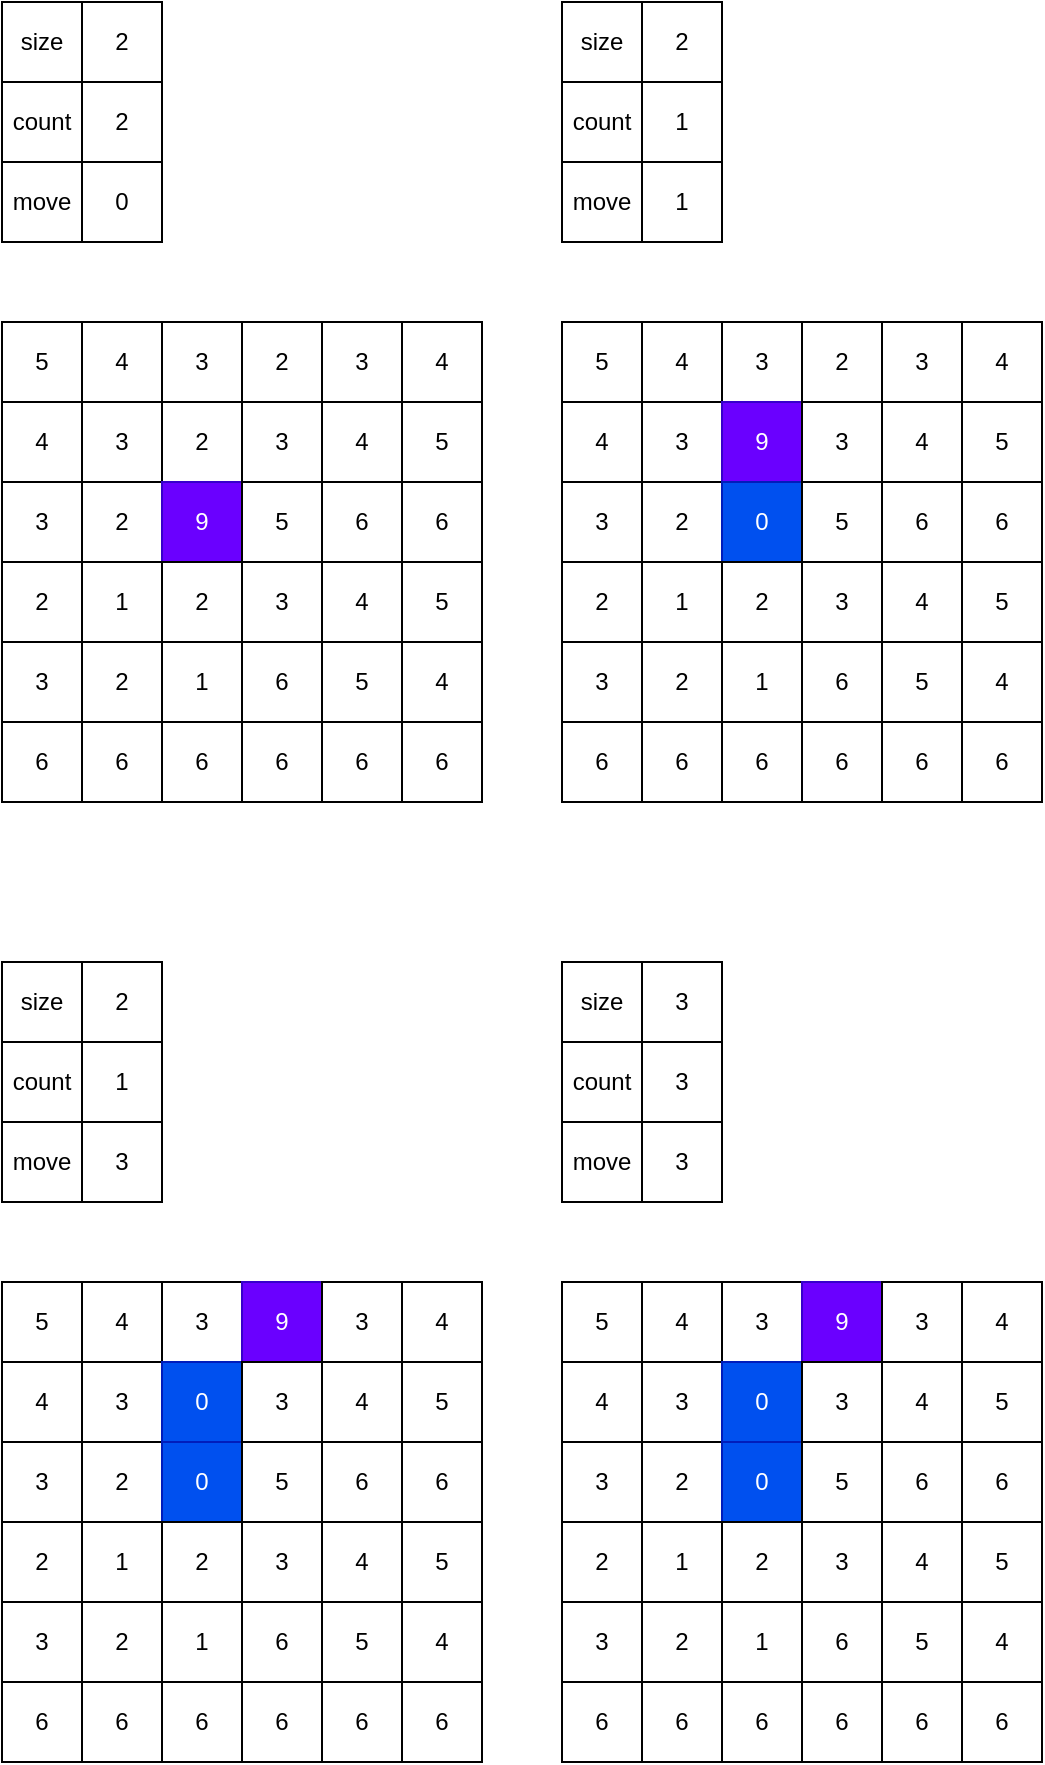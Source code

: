 <mxfile version="15.8.7" type="device"><diagram id="m2CiSZXXfGNlIaxVndh7" name="페이지-1"><mxGraphModel dx="813" dy="490" grid="1" gridSize="10" guides="1" tooltips="1" connect="1" arrows="1" fold="1" page="1" pageScale="1" pageWidth="6000" pageHeight="6000" math="0" shadow="0"><root><mxCell id="0"/><mxCell id="1" parent="0"/><mxCell id="XND_I08cCmSd48A9dcSu-1" value="5" style="rounded=0;whiteSpace=wrap;html=1;" vertex="1" parent="1"><mxGeometry x="560" y="320" width="40" height="40" as="geometry"/></mxCell><mxCell id="XND_I08cCmSd48A9dcSu-2" value="4" style="rounded=0;whiteSpace=wrap;html=1;" vertex="1" parent="1"><mxGeometry x="600" y="320" width="40" height="40" as="geometry"/></mxCell><mxCell id="XND_I08cCmSd48A9dcSu-3" value="3" style="rounded=0;whiteSpace=wrap;html=1;" vertex="1" parent="1"><mxGeometry x="640" y="320" width="40" height="40" as="geometry"/></mxCell><mxCell id="XND_I08cCmSd48A9dcSu-5" value="2" style="rounded=0;whiteSpace=wrap;html=1;" vertex="1" parent="1"><mxGeometry x="680" y="320" width="40" height="40" as="geometry"/></mxCell><mxCell id="XND_I08cCmSd48A9dcSu-6" value="3" style="rounded=0;whiteSpace=wrap;html=1;" vertex="1" parent="1"><mxGeometry x="720" y="320" width="40" height="40" as="geometry"/></mxCell><mxCell id="XND_I08cCmSd48A9dcSu-7" value="4" style="rounded=0;whiteSpace=wrap;html=1;" vertex="1" parent="1"><mxGeometry x="760" y="320" width="40" height="40" as="geometry"/></mxCell><mxCell id="XND_I08cCmSd48A9dcSu-8" value="4" style="rounded=0;whiteSpace=wrap;html=1;" vertex="1" parent="1"><mxGeometry x="560" y="360" width="40" height="40" as="geometry"/></mxCell><mxCell id="XND_I08cCmSd48A9dcSu-9" value="3" style="rounded=0;whiteSpace=wrap;html=1;" vertex="1" parent="1"><mxGeometry x="600" y="360" width="40" height="40" as="geometry"/></mxCell><mxCell id="XND_I08cCmSd48A9dcSu-10" value="2" style="rounded=0;whiteSpace=wrap;html=1;" vertex="1" parent="1"><mxGeometry x="640" y="360" width="40" height="40" as="geometry"/></mxCell><mxCell id="XND_I08cCmSd48A9dcSu-11" value="3" style="rounded=0;whiteSpace=wrap;html=1;" vertex="1" parent="1"><mxGeometry x="680" y="360" width="40" height="40" as="geometry"/></mxCell><mxCell id="XND_I08cCmSd48A9dcSu-12" value="4" style="rounded=0;whiteSpace=wrap;html=1;" vertex="1" parent="1"><mxGeometry x="720" y="360" width="40" height="40" as="geometry"/></mxCell><mxCell id="XND_I08cCmSd48A9dcSu-13" value="5" style="rounded=0;whiteSpace=wrap;html=1;" vertex="1" parent="1"><mxGeometry x="760" y="360" width="40" height="40" as="geometry"/></mxCell><mxCell id="XND_I08cCmSd48A9dcSu-14" value="3" style="rounded=0;whiteSpace=wrap;html=1;" vertex="1" parent="1"><mxGeometry x="560" y="400" width="40" height="40" as="geometry"/></mxCell><mxCell id="XND_I08cCmSd48A9dcSu-15" value="2" style="rounded=0;whiteSpace=wrap;html=1;" vertex="1" parent="1"><mxGeometry x="600" y="400" width="40" height="40" as="geometry"/></mxCell><mxCell id="XND_I08cCmSd48A9dcSu-16" value="9" style="rounded=0;whiteSpace=wrap;html=1;fillColor=#6a00ff;fontColor=#ffffff;strokeColor=#3700CC;" vertex="1" parent="1"><mxGeometry x="640" y="400" width="40" height="40" as="geometry"/></mxCell><mxCell id="XND_I08cCmSd48A9dcSu-17" value="5" style="rounded=0;whiteSpace=wrap;html=1;" vertex="1" parent="1"><mxGeometry x="680" y="400" width="40" height="40" as="geometry"/></mxCell><mxCell id="XND_I08cCmSd48A9dcSu-18" value="6" style="rounded=0;whiteSpace=wrap;html=1;" vertex="1" parent="1"><mxGeometry x="720" y="400" width="40" height="40" as="geometry"/></mxCell><mxCell id="XND_I08cCmSd48A9dcSu-19" value="6" style="rounded=0;whiteSpace=wrap;html=1;" vertex="1" parent="1"><mxGeometry x="760" y="400" width="40" height="40" as="geometry"/></mxCell><mxCell id="XND_I08cCmSd48A9dcSu-20" value="2" style="rounded=0;whiteSpace=wrap;html=1;" vertex="1" parent="1"><mxGeometry x="560" y="440" width="40" height="40" as="geometry"/></mxCell><mxCell id="XND_I08cCmSd48A9dcSu-21" value="1" style="rounded=0;whiteSpace=wrap;html=1;" vertex="1" parent="1"><mxGeometry x="600" y="440" width="40" height="40" as="geometry"/></mxCell><mxCell id="XND_I08cCmSd48A9dcSu-22" value="2" style="rounded=0;whiteSpace=wrap;html=1;" vertex="1" parent="1"><mxGeometry x="640" y="440" width="40" height="40" as="geometry"/></mxCell><mxCell id="XND_I08cCmSd48A9dcSu-23" value="3" style="rounded=0;whiteSpace=wrap;html=1;" vertex="1" parent="1"><mxGeometry x="680" y="440" width="40" height="40" as="geometry"/></mxCell><mxCell id="XND_I08cCmSd48A9dcSu-24" value="4" style="rounded=0;whiteSpace=wrap;html=1;" vertex="1" parent="1"><mxGeometry x="720" y="440" width="40" height="40" as="geometry"/></mxCell><mxCell id="XND_I08cCmSd48A9dcSu-25" value="5" style="rounded=0;whiteSpace=wrap;html=1;" vertex="1" parent="1"><mxGeometry x="760" y="440" width="40" height="40" as="geometry"/></mxCell><mxCell id="XND_I08cCmSd48A9dcSu-26" value="3" style="rounded=0;whiteSpace=wrap;html=1;" vertex="1" parent="1"><mxGeometry x="560" y="480" width="40" height="40" as="geometry"/></mxCell><mxCell id="XND_I08cCmSd48A9dcSu-27" value="2" style="rounded=0;whiteSpace=wrap;html=1;" vertex="1" parent="1"><mxGeometry x="600" y="480" width="40" height="40" as="geometry"/></mxCell><mxCell id="XND_I08cCmSd48A9dcSu-28" value="1" style="rounded=0;whiteSpace=wrap;html=1;" vertex="1" parent="1"><mxGeometry x="640" y="480" width="40" height="40" as="geometry"/></mxCell><mxCell id="XND_I08cCmSd48A9dcSu-29" value="6" style="rounded=0;whiteSpace=wrap;html=1;" vertex="1" parent="1"><mxGeometry x="680" y="480" width="40" height="40" as="geometry"/></mxCell><mxCell id="XND_I08cCmSd48A9dcSu-30" value="5" style="rounded=0;whiteSpace=wrap;html=1;" vertex="1" parent="1"><mxGeometry x="720" y="480" width="40" height="40" as="geometry"/></mxCell><mxCell id="XND_I08cCmSd48A9dcSu-31" value="4" style="rounded=0;whiteSpace=wrap;html=1;" vertex="1" parent="1"><mxGeometry x="760" y="480" width="40" height="40" as="geometry"/></mxCell><mxCell id="XND_I08cCmSd48A9dcSu-32" value="6" style="rounded=0;whiteSpace=wrap;html=1;" vertex="1" parent="1"><mxGeometry x="560" y="520" width="40" height="40" as="geometry"/></mxCell><mxCell id="XND_I08cCmSd48A9dcSu-33" value="6" style="rounded=0;whiteSpace=wrap;html=1;" vertex="1" parent="1"><mxGeometry x="600" y="520" width="40" height="40" as="geometry"/></mxCell><mxCell id="XND_I08cCmSd48A9dcSu-34" value="6" style="rounded=0;whiteSpace=wrap;html=1;" vertex="1" parent="1"><mxGeometry x="640" y="520" width="40" height="40" as="geometry"/></mxCell><mxCell id="XND_I08cCmSd48A9dcSu-35" value="6" style="rounded=0;whiteSpace=wrap;html=1;" vertex="1" parent="1"><mxGeometry x="680" y="520" width="40" height="40" as="geometry"/></mxCell><mxCell id="XND_I08cCmSd48A9dcSu-36" value="6" style="rounded=0;whiteSpace=wrap;html=1;" vertex="1" parent="1"><mxGeometry x="720" y="520" width="40" height="40" as="geometry"/></mxCell><mxCell id="XND_I08cCmSd48A9dcSu-37" value="6" style="rounded=0;whiteSpace=wrap;html=1;" vertex="1" parent="1"><mxGeometry x="760" y="520" width="40" height="40" as="geometry"/></mxCell><mxCell id="XND_I08cCmSd48A9dcSu-39" value="2" style="rounded=0;whiteSpace=wrap;html=1;" vertex="1" parent="1"><mxGeometry x="600" y="160" width="40" height="40" as="geometry"/></mxCell><mxCell id="XND_I08cCmSd48A9dcSu-40" value="size" style="rounded=0;whiteSpace=wrap;html=1;" vertex="1" parent="1"><mxGeometry x="560" y="160" width="40" height="40" as="geometry"/></mxCell><mxCell id="XND_I08cCmSd48A9dcSu-41" value="2" style="rounded=0;whiteSpace=wrap;html=1;" vertex="1" parent="1"><mxGeometry x="600" y="200" width="40" height="40" as="geometry"/></mxCell><mxCell id="XND_I08cCmSd48A9dcSu-42" value="count" style="rounded=0;whiteSpace=wrap;html=1;" vertex="1" parent="1"><mxGeometry x="560" y="200" width="40" height="40" as="geometry"/></mxCell><mxCell id="XND_I08cCmSd48A9dcSu-43" value="5" style="rounded=0;whiteSpace=wrap;html=1;" vertex="1" parent="1"><mxGeometry x="840" y="320" width="40" height="40" as="geometry"/></mxCell><mxCell id="XND_I08cCmSd48A9dcSu-44" value="4" style="rounded=0;whiteSpace=wrap;html=1;" vertex="1" parent="1"><mxGeometry x="880" y="320" width="40" height="40" as="geometry"/></mxCell><mxCell id="XND_I08cCmSd48A9dcSu-45" value="3" style="rounded=0;whiteSpace=wrap;html=1;" vertex="1" parent="1"><mxGeometry x="920" y="320" width="40" height="40" as="geometry"/></mxCell><mxCell id="XND_I08cCmSd48A9dcSu-46" value="2" style="rounded=0;whiteSpace=wrap;html=1;" vertex="1" parent="1"><mxGeometry x="960" y="320" width="40" height="40" as="geometry"/></mxCell><mxCell id="XND_I08cCmSd48A9dcSu-47" value="3" style="rounded=0;whiteSpace=wrap;html=1;" vertex="1" parent="1"><mxGeometry x="1000" y="320" width="40" height="40" as="geometry"/></mxCell><mxCell id="XND_I08cCmSd48A9dcSu-48" value="4" style="rounded=0;whiteSpace=wrap;html=1;" vertex="1" parent="1"><mxGeometry x="1040" y="320" width="40" height="40" as="geometry"/></mxCell><mxCell id="XND_I08cCmSd48A9dcSu-49" value="4" style="rounded=0;whiteSpace=wrap;html=1;" vertex="1" parent="1"><mxGeometry x="840" y="360" width="40" height="40" as="geometry"/></mxCell><mxCell id="XND_I08cCmSd48A9dcSu-50" value="3" style="rounded=0;whiteSpace=wrap;html=1;" vertex="1" parent="1"><mxGeometry x="880" y="360" width="40" height="40" as="geometry"/></mxCell><mxCell id="XND_I08cCmSd48A9dcSu-51" value="9" style="rounded=0;whiteSpace=wrap;html=1;fillColor=#6a00ff;fontColor=#ffffff;strokeColor=#3700CC;" vertex="1" parent="1"><mxGeometry x="920" y="360" width="40" height="40" as="geometry"/></mxCell><mxCell id="XND_I08cCmSd48A9dcSu-52" value="3" style="rounded=0;whiteSpace=wrap;html=1;" vertex="1" parent="1"><mxGeometry x="960" y="360" width="40" height="40" as="geometry"/></mxCell><mxCell id="XND_I08cCmSd48A9dcSu-53" value="4" style="rounded=0;whiteSpace=wrap;html=1;" vertex="1" parent="1"><mxGeometry x="1000" y="360" width="40" height="40" as="geometry"/></mxCell><mxCell id="XND_I08cCmSd48A9dcSu-54" value="5" style="rounded=0;whiteSpace=wrap;html=1;" vertex="1" parent="1"><mxGeometry x="1040" y="360" width="40" height="40" as="geometry"/></mxCell><mxCell id="XND_I08cCmSd48A9dcSu-55" value="3" style="rounded=0;whiteSpace=wrap;html=1;" vertex="1" parent="1"><mxGeometry x="840" y="400" width="40" height="40" as="geometry"/></mxCell><mxCell id="XND_I08cCmSd48A9dcSu-56" value="2" style="rounded=0;whiteSpace=wrap;html=1;" vertex="1" parent="1"><mxGeometry x="880" y="400" width="40" height="40" as="geometry"/></mxCell><mxCell id="XND_I08cCmSd48A9dcSu-57" value="0" style="rounded=0;whiteSpace=wrap;html=1;fillColor=#0050ef;fontColor=#ffffff;strokeColor=#001DBC;" vertex="1" parent="1"><mxGeometry x="920" y="400" width="40" height="40" as="geometry"/></mxCell><mxCell id="XND_I08cCmSd48A9dcSu-58" value="5" style="rounded=0;whiteSpace=wrap;html=1;" vertex="1" parent="1"><mxGeometry x="960" y="400" width="40" height="40" as="geometry"/></mxCell><mxCell id="XND_I08cCmSd48A9dcSu-59" value="6" style="rounded=0;whiteSpace=wrap;html=1;" vertex="1" parent="1"><mxGeometry x="1000" y="400" width="40" height="40" as="geometry"/></mxCell><mxCell id="XND_I08cCmSd48A9dcSu-60" value="6" style="rounded=0;whiteSpace=wrap;html=1;" vertex="1" parent="1"><mxGeometry x="1040" y="400" width="40" height="40" as="geometry"/></mxCell><mxCell id="XND_I08cCmSd48A9dcSu-61" value="2" style="rounded=0;whiteSpace=wrap;html=1;" vertex="1" parent="1"><mxGeometry x="840" y="440" width="40" height="40" as="geometry"/></mxCell><mxCell id="XND_I08cCmSd48A9dcSu-62" value="1" style="rounded=0;whiteSpace=wrap;html=1;" vertex="1" parent="1"><mxGeometry x="880" y="440" width="40" height="40" as="geometry"/></mxCell><mxCell id="XND_I08cCmSd48A9dcSu-63" value="2" style="rounded=0;whiteSpace=wrap;html=1;" vertex="1" parent="1"><mxGeometry x="920" y="440" width="40" height="40" as="geometry"/></mxCell><mxCell id="XND_I08cCmSd48A9dcSu-64" value="3" style="rounded=0;whiteSpace=wrap;html=1;" vertex="1" parent="1"><mxGeometry x="960" y="440" width="40" height="40" as="geometry"/></mxCell><mxCell id="XND_I08cCmSd48A9dcSu-65" value="4" style="rounded=0;whiteSpace=wrap;html=1;" vertex="1" parent="1"><mxGeometry x="1000" y="440" width="40" height="40" as="geometry"/></mxCell><mxCell id="XND_I08cCmSd48A9dcSu-66" value="5" style="rounded=0;whiteSpace=wrap;html=1;" vertex="1" parent="1"><mxGeometry x="1040" y="440" width="40" height="40" as="geometry"/></mxCell><mxCell id="XND_I08cCmSd48A9dcSu-67" value="3" style="rounded=0;whiteSpace=wrap;html=1;" vertex="1" parent="1"><mxGeometry x="840" y="480" width="40" height="40" as="geometry"/></mxCell><mxCell id="XND_I08cCmSd48A9dcSu-68" value="2" style="rounded=0;whiteSpace=wrap;html=1;" vertex="1" parent="1"><mxGeometry x="880" y="480" width="40" height="40" as="geometry"/></mxCell><mxCell id="XND_I08cCmSd48A9dcSu-69" value="1" style="rounded=0;whiteSpace=wrap;html=1;" vertex="1" parent="1"><mxGeometry x="920" y="480" width="40" height="40" as="geometry"/></mxCell><mxCell id="XND_I08cCmSd48A9dcSu-70" value="6" style="rounded=0;whiteSpace=wrap;html=1;" vertex="1" parent="1"><mxGeometry x="960" y="480" width="40" height="40" as="geometry"/></mxCell><mxCell id="XND_I08cCmSd48A9dcSu-71" value="5" style="rounded=0;whiteSpace=wrap;html=1;" vertex="1" parent="1"><mxGeometry x="1000" y="480" width="40" height="40" as="geometry"/></mxCell><mxCell id="XND_I08cCmSd48A9dcSu-72" value="4" style="rounded=0;whiteSpace=wrap;html=1;" vertex="1" parent="1"><mxGeometry x="1040" y="480" width="40" height="40" as="geometry"/></mxCell><mxCell id="XND_I08cCmSd48A9dcSu-73" value="6" style="rounded=0;whiteSpace=wrap;html=1;" vertex="1" parent="1"><mxGeometry x="840" y="520" width="40" height="40" as="geometry"/></mxCell><mxCell id="XND_I08cCmSd48A9dcSu-74" value="6" style="rounded=0;whiteSpace=wrap;html=1;" vertex="1" parent="1"><mxGeometry x="880" y="520" width="40" height="40" as="geometry"/></mxCell><mxCell id="XND_I08cCmSd48A9dcSu-75" value="6" style="rounded=0;whiteSpace=wrap;html=1;" vertex="1" parent="1"><mxGeometry x="920" y="520" width="40" height="40" as="geometry"/></mxCell><mxCell id="XND_I08cCmSd48A9dcSu-76" value="6" style="rounded=0;whiteSpace=wrap;html=1;" vertex="1" parent="1"><mxGeometry x="960" y="520" width="40" height="40" as="geometry"/></mxCell><mxCell id="XND_I08cCmSd48A9dcSu-77" value="6" style="rounded=0;whiteSpace=wrap;html=1;" vertex="1" parent="1"><mxGeometry x="1000" y="520" width="40" height="40" as="geometry"/></mxCell><mxCell id="XND_I08cCmSd48A9dcSu-78" value="6" style="rounded=0;whiteSpace=wrap;html=1;" vertex="1" parent="1"><mxGeometry x="1040" y="520" width="40" height="40" as="geometry"/></mxCell><mxCell id="XND_I08cCmSd48A9dcSu-79" value="2" style="rounded=0;whiteSpace=wrap;html=1;" vertex="1" parent="1"><mxGeometry x="880" y="160" width="40" height="40" as="geometry"/></mxCell><mxCell id="XND_I08cCmSd48A9dcSu-80" value="size" style="rounded=0;whiteSpace=wrap;html=1;" vertex="1" parent="1"><mxGeometry x="840" y="160" width="40" height="40" as="geometry"/></mxCell><mxCell id="XND_I08cCmSd48A9dcSu-81" value="1" style="rounded=0;whiteSpace=wrap;html=1;" vertex="1" parent="1"><mxGeometry x="880" y="200" width="40" height="40" as="geometry"/></mxCell><mxCell id="XND_I08cCmSd48A9dcSu-82" value="count" style="rounded=0;whiteSpace=wrap;html=1;" vertex="1" parent="1"><mxGeometry x="840" y="200" width="40" height="40" as="geometry"/></mxCell><mxCell id="XND_I08cCmSd48A9dcSu-123" value="1" style="rounded=0;whiteSpace=wrap;html=1;" vertex="1" parent="1"><mxGeometry x="880" y="240" width="40" height="40" as="geometry"/></mxCell><mxCell id="XND_I08cCmSd48A9dcSu-124" value="move" style="rounded=0;whiteSpace=wrap;html=1;" vertex="1" parent="1"><mxGeometry x="840" y="240" width="40" height="40" as="geometry"/></mxCell><mxCell id="XND_I08cCmSd48A9dcSu-125" value="0" style="rounded=0;whiteSpace=wrap;html=1;" vertex="1" parent="1"><mxGeometry x="600" y="240" width="40" height="40" as="geometry"/></mxCell><mxCell id="XND_I08cCmSd48A9dcSu-126" value="move" style="rounded=0;whiteSpace=wrap;html=1;" vertex="1" parent="1"><mxGeometry x="560" y="240" width="40" height="40" as="geometry"/></mxCell><mxCell id="XND_I08cCmSd48A9dcSu-127" value="5" style="rounded=0;whiteSpace=wrap;html=1;" vertex="1" parent="1"><mxGeometry x="560" y="800" width="40" height="40" as="geometry"/></mxCell><mxCell id="XND_I08cCmSd48A9dcSu-128" value="4" style="rounded=0;whiteSpace=wrap;html=1;" vertex="1" parent="1"><mxGeometry x="600" y="800" width="40" height="40" as="geometry"/></mxCell><mxCell id="XND_I08cCmSd48A9dcSu-129" value="3" style="rounded=0;whiteSpace=wrap;html=1;" vertex="1" parent="1"><mxGeometry x="640" y="800" width="40" height="40" as="geometry"/></mxCell><mxCell id="XND_I08cCmSd48A9dcSu-130" value="9" style="rounded=0;whiteSpace=wrap;html=1;fillColor=#6a00ff;fontColor=#ffffff;strokeColor=#3700CC;" vertex="1" parent="1"><mxGeometry x="680" y="800" width="40" height="40" as="geometry"/></mxCell><mxCell id="XND_I08cCmSd48A9dcSu-131" value="3" style="rounded=0;whiteSpace=wrap;html=1;" vertex="1" parent="1"><mxGeometry x="720" y="800" width="40" height="40" as="geometry"/></mxCell><mxCell id="XND_I08cCmSd48A9dcSu-132" value="4" style="rounded=0;whiteSpace=wrap;html=1;" vertex="1" parent="1"><mxGeometry x="760" y="800" width="40" height="40" as="geometry"/></mxCell><mxCell id="XND_I08cCmSd48A9dcSu-133" value="4" style="rounded=0;whiteSpace=wrap;html=1;" vertex="1" parent="1"><mxGeometry x="560" y="840" width="40" height="40" as="geometry"/></mxCell><mxCell id="XND_I08cCmSd48A9dcSu-134" value="3" style="rounded=0;whiteSpace=wrap;html=1;" vertex="1" parent="1"><mxGeometry x="600" y="840" width="40" height="40" as="geometry"/></mxCell><mxCell id="XND_I08cCmSd48A9dcSu-135" value="0" style="rounded=0;whiteSpace=wrap;html=1;fillColor=#0050ef;fontColor=#ffffff;strokeColor=#001DBC;" vertex="1" parent="1"><mxGeometry x="640" y="840" width="40" height="40" as="geometry"/></mxCell><mxCell id="XND_I08cCmSd48A9dcSu-136" value="3" style="rounded=0;whiteSpace=wrap;html=1;" vertex="1" parent="1"><mxGeometry x="680" y="840" width="40" height="40" as="geometry"/></mxCell><mxCell id="XND_I08cCmSd48A9dcSu-137" value="4" style="rounded=0;whiteSpace=wrap;html=1;" vertex="1" parent="1"><mxGeometry x="720" y="840" width="40" height="40" as="geometry"/></mxCell><mxCell id="XND_I08cCmSd48A9dcSu-138" value="5" style="rounded=0;whiteSpace=wrap;html=1;" vertex="1" parent="1"><mxGeometry x="760" y="840" width="40" height="40" as="geometry"/></mxCell><mxCell id="XND_I08cCmSd48A9dcSu-139" value="3" style="rounded=0;whiteSpace=wrap;html=1;" vertex="1" parent="1"><mxGeometry x="560" y="880" width="40" height="40" as="geometry"/></mxCell><mxCell id="XND_I08cCmSd48A9dcSu-140" value="2" style="rounded=0;whiteSpace=wrap;html=1;" vertex="1" parent="1"><mxGeometry x="600" y="880" width="40" height="40" as="geometry"/></mxCell><mxCell id="XND_I08cCmSd48A9dcSu-141" value="0" style="rounded=0;whiteSpace=wrap;html=1;fillColor=#0050ef;fontColor=#ffffff;strokeColor=#001DBC;" vertex="1" parent="1"><mxGeometry x="640" y="880" width="40" height="40" as="geometry"/></mxCell><mxCell id="XND_I08cCmSd48A9dcSu-142" value="5" style="rounded=0;whiteSpace=wrap;html=1;" vertex="1" parent="1"><mxGeometry x="680" y="880" width="40" height="40" as="geometry"/></mxCell><mxCell id="XND_I08cCmSd48A9dcSu-143" value="6" style="rounded=0;whiteSpace=wrap;html=1;" vertex="1" parent="1"><mxGeometry x="720" y="880" width="40" height="40" as="geometry"/></mxCell><mxCell id="XND_I08cCmSd48A9dcSu-144" value="6" style="rounded=0;whiteSpace=wrap;html=1;" vertex="1" parent="1"><mxGeometry x="760" y="880" width="40" height="40" as="geometry"/></mxCell><mxCell id="XND_I08cCmSd48A9dcSu-145" value="2" style="rounded=0;whiteSpace=wrap;html=1;" vertex="1" parent="1"><mxGeometry x="560" y="920" width="40" height="40" as="geometry"/></mxCell><mxCell id="XND_I08cCmSd48A9dcSu-146" value="1" style="rounded=0;whiteSpace=wrap;html=1;" vertex="1" parent="1"><mxGeometry x="600" y="920" width="40" height="40" as="geometry"/></mxCell><mxCell id="XND_I08cCmSd48A9dcSu-147" value="2" style="rounded=0;whiteSpace=wrap;html=1;" vertex="1" parent="1"><mxGeometry x="640" y="920" width="40" height="40" as="geometry"/></mxCell><mxCell id="XND_I08cCmSd48A9dcSu-148" value="3" style="rounded=0;whiteSpace=wrap;html=1;" vertex="1" parent="1"><mxGeometry x="680" y="920" width="40" height="40" as="geometry"/></mxCell><mxCell id="XND_I08cCmSd48A9dcSu-149" value="4" style="rounded=0;whiteSpace=wrap;html=1;" vertex="1" parent="1"><mxGeometry x="720" y="920" width="40" height="40" as="geometry"/></mxCell><mxCell id="XND_I08cCmSd48A9dcSu-150" value="5" style="rounded=0;whiteSpace=wrap;html=1;" vertex="1" parent="1"><mxGeometry x="760" y="920" width="40" height="40" as="geometry"/></mxCell><mxCell id="XND_I08cCmSd48A9dcSu-151" value="3" style="rounded=0;whiteSpace=wrap;html=1;" vertex="1" parent="1"><mxGeometry x="560" y="960" width="40" height="40" as="geometry"/></mxCell><mxCell id="XND_I08cCmSd48A9dcSu-152" value="2" style="rounded=0;whiteSpace=wrap;html=1;" vertex="1" parent="1"><mxGeometry x="600" y="960" width="40" height="40" as="geometry"/></mxCell><mxCell id="XND_I08cCmSd48A9dcSu-153" value="1" style="rounded=0;whiteSpace=wrap;html=1;" vertex="1" parent="1"><mxGeometry x="640" y="960" width="40" height="40" as="geometry"/></mxCell><mxCell id="XND_I08cCmSd48A9dcSu-154" value="6" style="rounded=0;whiteSpace=wrap;html=1;" vertex="1" parent="1"><mxGeometry x="680" y="960" width="40" height="40" as="geometry"/></mxCell><mxCell id="XND_I08cCmSd48A9dcSu-155" value="5" style="rounded=0;whiteSpace=wrap;html=1;" vertex="1" parent="1"><mxGeometry x="720" y="960" width="40" height="40" as="geometry"/></mxCell><mxCell id="XND_I08cCmSd48A9dcSu-156" value="4" style="rounded=0;whiteSpace=wrap;html=1;" vertex="1" parent="1"><mxGeometry x="760" y="960" width="40" height="40" as="geometry"/></mxCell><mxCell id="XND_I08cCmSd48A9dcSu-157" value="6" style="rounded=0;whiteSpace=wrap;html=1;" vertex="1" parent="1"><mxGeometry x="560" y="1000" width="40" height="40" as="geometry"/></mxCell><mxCell id="XND_I08cCmSd48A9dcSu-158" value="6" style="rounded=0;whiteSpace=wrap;html=1;" vertex="1" parent="1"><mxGeometry x="600" y="1000" width="40" height="40" as="geometry"/></mxCell><mxCell id="XND_I08cCmSd48A9dcSu-159" value="6" style="rounded=0;whiteSpace=wrap;html=1;" vertex="1" parent="1"><mxGeometry x="640" y="1000" width="40" height="40" as="geometry"/></mxCell><mxCell id="XND_I08cCmSd48A9dcSu-160" value="6" style="rounded=0;whiteSpace=wrap;html=1;" vertex="1" parent="1"><mxGeometry x="680" y="1000" width="40" height="40" as="geometry"/></mxCell><mxCell id="XND_I08cCmSd48A9dcSu-161" value="6" style="rounded=0;whiteSpace=wrap;html=1;" vertex="1" parent="1"><mxGeometry x="720" y="1000" width="40" height="40" as="geometry"/></mxCell><mxCell id="XND_I08cCmSd48A9dcSu-162" value="6" style="rounded=0;whiteSpace=wrap;html=1;" vertex="1" parent="1"><mxGeometry x="760" y="1000" width="40" height="40" as="geometry"/></mxCell><mxCell id="XND_I08cCmSd48A9dcSu-163" value="2" style="rounded=0;whiteSpace=wrap;html=1;" vertex="1" parent="1"><mxGeometry x="600" y="640" width="40" height="40" as="geometry"/></mxCell><mxCell id="XND_I08cCmSd48A9dcSu-164" value="size" style="rounded=0;whiteSpace=wrap;html=1;" vertex="1" parent="1"><mxGeometry x="560" y="640" width="40" height="40" as="geometry"/></mxCell><mxCell id="XND_I08cCmSd48A9dcSu-165" value="1" style="rounded=0;whiteSpace=wrap;html=1;" vertex="1" parent="1"><mxGeometry x="600" y="680" width="40" height="40" as="geometry"/></mxCell><mxCell id="XND_I08cCmSd48A9dcSu-166" value="count" style="rounded=0;whiteSpace=wrap;html=1;" vertex="1" parent="1"><mxGeometry x="560" y="680" width="40" height="40" as="geometry"/></mxCell><mxCell id="XND_I08cCmSd48A9dcSu-167" value="3" style="rounded=0;whiteSpace=wrap;html=1;" vertex="1" parent="1"><mxGeometry x="600" y="720" width="40" height="40" as="geometry"/></mxCell><mxCell id="XND_I08cCmSd48A9dcSu-168" value="move" style="rounded=0;whiteSpace=wrap;html=1;" vertex="1" parent="1"><mxGeometry x="560" y="720" width="40" height="40" as="geometry"/></mxCell><mxCell id="XND_I08cCmSd48A9dcSu-169" value="5" style="rounded=0;whiteSpace=wrap;html=1;" vertex="1" parent="1"><mxGeometry x="840" y="800" width="40" height="40" as="geometry"/></mxCell><mxCell id="XND_I08cCmSd48A9dcSu-170" value="4" style="rounded=0;whiteSpace=wrap;html=1;" vertex="1" parent="1"><mxGeometry x="880" y="800" width="40" height="40" as="geometry"/></mxCell><mxCell id="XND_I08cCmSd48A9dcSu-171" value="3" style="rounded=0;whiteSpace=wrap;html=1;" vertex="1" parent="1"><mxGeometry x="920" y="800" width="40" height="40" as="geometry"/></mxCell><mxCell id="XND_I08cCmSd48A9dcSu-172" value="9" style="rounded=0;whiteSpace=wrap;html=1;fillColor=#6a00ff;fontColor=#ffffff;strokeColor=#3700CC;" vertex="1" parent="1"><mxGeometry x="960" y="800" width="40" height="40" as="geometry"/></mxCell><mxCell id="XND_I08cCmSd48A9dcSu-173" value="3" style="rounded=0;whiteSpace=wrap;html=1;" vertex="1" parent="1"><mxGeometry x="1000" y="800" width="40" height="40" as="geometry"/></mxCell><mxCell id="XND_I08cCmSd48A9dcSu-174" value="4" style="rounded=0;whiteSpace=wrap;html=1;" vertex="1" parent="1"><mxGeometry x="1040" y="800" width="40" height="40" as="geometry"/></mxCell><mxCell id="XND_I08cCmSd48A9dcSu-175" value="4" style="rounded=0;whiteSpace=wrap;html=1;" vertex="1" parent="1"><mxGeometry x="840" y="840" width="40" height="40" as="geometry"/></mxCell><mxCell id="XND_I08cCmSd48A9dcSu-176" value="3" style="rounded=0;whiteSpace=wrap;html=1;" vertex="1" parent="1"><mxGeometry x="880" y="840" width="40" height="40" as="geometry"/></mxCell><mxCell id="XND_I08cCmSd48A9dcSu-177" value="0" style="rounded=0;whiteSpace=wrap;html=1;fillColor=#0050ef;fontColor=#ffffff;strokeColor=#001DBC;" vertex="1" parent="1"><mxGeometry x="920" y="840" width="40" height="40" as="geometry"/></mxCell><mxCell id="XND_I08cCmSd48A9dcSu-178" value="3" style="rounded=0;whiteSpace=wrap;html=1;" vertex="1" parent="1"><mxGeometry x="960" y="840" width="40" height="40" as="geometry"/></mxCell><mxCell id="XND_I08cCmSd48A9dcSu-179" value="4" style="rounded=0;whiteSpace=wrap;html=1;" vertex="1" parent="1"><mxGeometry x="1000" y="840" width="40" height="40" as="geometry"/></mxCell><mxCell id="XND_I08cCmSd48A9dcSu-180" value="5" style="rounded=0;whiteSpace=wrap;html=1;" vertex="1" parent="1"><mxGeometry x="1040" y="840" width="40" height="40" as="geometry"/></mxCell><mxCell id="XND_I08cCmSd48A9dcSu-181" value="3" style="rounded=0;whiteSpace=wrap;html=1;" vertex="1" parent="1"><mxGeometry x="840" y="880" width="40" height="40" as="geometry"/></mxCell><mxCell id="XND_I08cCmSd48A9dcSu-182" value="2" style="rounded=0;whiteSpace=wrap;html=1;" vertex="1" parent="1"><mxGeometry x="880" y="880" width="40" height="40" as="geometry"/></mxCell><mxCell id="XND_I08cCmSd48A9dcSu-183" value="0" style="rounded=0;whiteSpace=wrap;html=1;fillColor=#0050ef;fontColor=#ffffff;strokeColor=#001DBC;" vertex="1" parent="1"><mxGeometry x="920" y="880" width="40" height="40" as="geometry"/></mxCell><mxCell id="XND_I08cCmSd48A9dcSu-184" value="5" style="rounded=0;whiteSpace=wrap;html=1;" vertex="1" parent="1"><mxGeometry x="960" y="880" width="40" height="40" as="geometry"/></mxCell><mxCell id="XND_I08cCmSd48A9dcSu-185" value="6" style="rounded=0;whiteSpace=wrap;html=1;" vertex="1" parent="1"><mxGeometry x="1000" y="880" width="40" height="40" as="geometry"/></mxCell><mxCell id="XND_I08cCmSd48A9dcSu-186" value="6" style="rounded=0;whiteSpace=wrap;html=1;" vertex="1" parent="1"><mxGeometry x="1040" y="880" width="40" height="40" as="geometry"/></mxCell><mxCell id="XND_I08cCmSd48A9dcSu-187" value="2" style="rounded=0;whiteSpace=wrap;html=1;" vertex="1" parent="1"><mxGeometry x="840" y="920" width="40" height="40" as="geometry"/></mxCell><mxCell id="XND_I08cCmSd48A9dcSu-188" value="1" style="rounded=0;whiteSpace=wrap;html=1;" vertex="1" parent="1"><mxGeometry x="880" y="920" width="40" height="40" as="geometry"/></mxCell><mxCell id="XND_I08cCmSd48A9dcSu-189" value="2" style="rounded=0;whiteSpace=wrap;html=1;" vertex="1" parent="1"><mxGeometry x="920" y="920" width="40" height="40" as="geometry"/></mxCell><mxCell id="XND_I08cCmSd48A9dcSu-190" value="3" style="rounded=0;whiteSpace=wrap;html=1;" vertex="1" parent="1"><mxGeometry x="960" y="920" width="40" height="40" as="geometry"/></mxCell><mxCell id="XND_I08cCmSd48A9dcSu-191" value="4" style="rounded=0;whiteSpace=wrap;html=1;" vertex="1" parent="1"><mxGeometry x="1000" y="920" width="40" height="40" as="geometry"/></mxCell><mxCell id="XND_I08cCmSd48A9dcSu-192" value="5" style="rounded=0;whiteSpace=wrap;html=1;" vertex="1" parent="1"><mxGeometry x="1040" y="920" width="40" height="40" as="geometry"/></mxCell><mxCell id="XND_I08cCmSd48A9dcSu-193" value="3" style="rounded=0;whiteSpace=wrap;html=1;" vertex="1" parent="1"><mxGeometry x="840" y="960" width="40" height="40" as="geometry"/></mxCell><mxCell id="XND_I08cCmSd48A9dcSu-194" value="2" style="rounded=0;whiteSpace=wrap;html=1;" vertex="1" parent="1"><mxGeometry x="880" y="960" width="40" height="40" as="geometry"/></mxCell><mxCell id="XND_I08cCmSd48A9dcSu-195" value="1" style="rounded=0;whiteSpace=wrap;html=1;" vertex="1" parent="1"><mxGeometry x="920" y="960" width="40" height="40" as="geometry"/></mxCell><mxCell id="XND_I08cCmSd48A9dcSu-196" value="6" style="rounded=0;whiteSpace=wrap;html=1;" vertex="1" parent="1"><mxGeometry x="960" y="960" width="40" height="40" as="geometry"/></mxCell><mxCell id="XND_I08cCmSd48A9dcSu-197" value="5" style="rounded=0;whiteSpace=wrap;html=1;" vertex="1" parent="1"><mxGeometry x="1000" y="960" width="40" height="40" as="geometry"/></mxCell><mxCell id="XND_I08cCmSd48A9dcSu-198" value="4" style="rounded=0;whiteSpace=wrap;html=1;" vertex="1" parent="1"><mxGeometry x="1040" y="960" width="40" height="40" as="geometry"/></mxCell><mxCell id="XND_I08cCmSd48A9dcSu-199" value="6" style="rounded=0;whiteSpace=wrap;html=1;" vertex="1" parent="1"><mxGeometry x="840" y="1000" width="40" height="40" as="geometry"/></mxCell><mxCell id="XND_I08cCmSd48A9dcSu-200" value="6" style="rounded=0;whiteSpace=wrap;html=1;" vertex="1" parent="1"><mxGeometry x="880" y="1000" width="40" height="40" as="geometry"/></mxCell><mxCell id="XND_I08cCmSd48A9dcSu-201" value="6" style="rounded=0;whiteSpace=wrap;html=1;" vertex="1" parent="1"><mxGeometry x="920" y="1000" width="40" height="40" as="geometry"/></mxCell><mxCell id="XND_I08cCmSd48A9dcSu-202" value="6" style="rounded=0;whiteSpace=wrap;html=1;" vertex="1" parent="1"><mxGeometry x="960" y="1000" width="40" height="40" as="geometry"/></mxCell><mxCell id="XND_I08cCmSd48A9dcSu-203" value="6" style="rounded=0;whiteSpace=wrap;html=1;" vertex="1" parent="1"><mxGeometry x="1000" y="1000" width="40" height="40" as="geometry"/></mxCell><mxCell id="XND_I08cCmSd48A9dcSu-204" value="6" style="rounded=0;whiteSpace=wrap;html=1;" vertex="1" parent="1"><mxGeometry x="1040" y="1000" width="40" height="40" as="geometry"/></mxCell><mxCell id="XND_I08cCmSd48A9dcSu-205" value="3" style="rounded=0;whiteSpace=wrap;html=1;" vertex="1" parent="1"><mxGeometry x="880" y="640" width="40" height="40" as="geometry"/></mxCell><mxCell id="XND_I08cCmSd48A9dcSu-206" value="size" style="rounded=0;whiteSpace=wrap;html=1;" vertex="1" parent="1"><mxGeometry x="840" y="640" width="40" height="40" as="geometry"/></mxCell><mxCell id="XND_I08cCmSd48A9dcSu-207" value="3" style="rounded=0;whiteSpace=wrap;html=1;" vertex="1" parent="1"><mxGeometry x="880" y="680" width="40" height="40" as="geometry"/></mxCell><mxCell id="XND_I08cCmSd48A9dcSu-208" value="count" style="rounded=0;whiteSpace=wrap;html=1;" vertex="1" parent="1"><mxGeometry x="840" y="680" width="40" height="40" as="geometry"/></mxCell><mxCell id="XND_I08cCmSd48A9dcSu-209" value="3" style="rounded=0;whiteSpace=wrap;html=1;" vertex="1" parent="1"><mxGeometry x="880" y="720" width="40" height="40" as="geometry"/></mxCell><mxCell id="XND_I08cCmSd48A9dcSu-210" value="move" style="rounded=0;whiteSpace=wrap;html=1;" vertex="1" parent="1"><mxGeometry x="840" y="720" width="40" height="40" as="geometry"/></mxCell></root></mxGraphModel></diagram></mxfile>